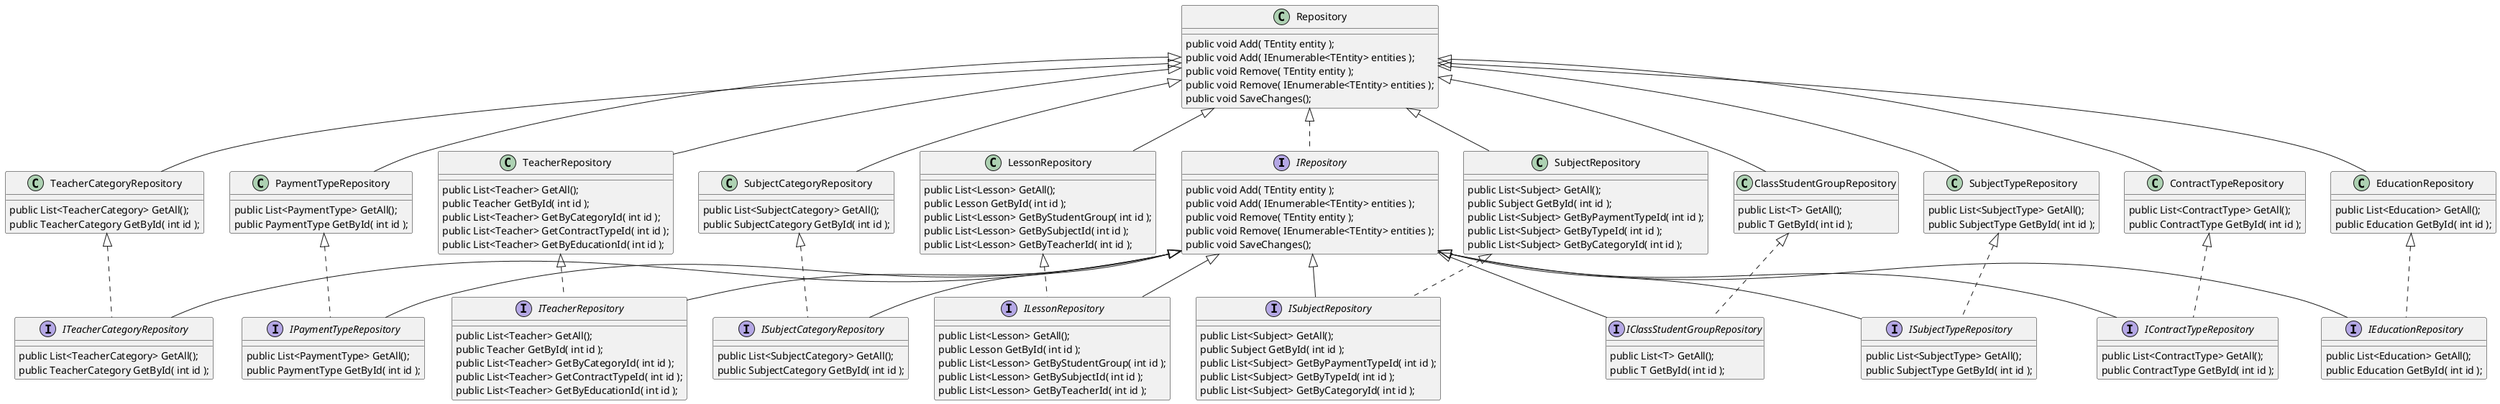 @startuml Code

interface IRepository
{
    public void Add( TEntity entity );
    public void Add( IEnumerable<TEntity> entities );
    public void Remove( TEntity entity );
    public void Remove( IEnumerable<TEntity> entities );
    public void SaveChanges();
}

interface ITeacherCategoryRepository
{
    public List<TeacherCategory> GetAll();
    public TeacherCategory GetById( int id );
}

interface IPaymentTypeRepository
{
    public List<PaymentType> GetAll();
    public PaymentType GetById( int id );
}

interface ITeacherRepository
{
    public List<Teacher> GetAll();
    public Teacher GetById( int id );
    public List<Teacher> GetByCategoryId( int id );
    public List<Teacher> GetContractTypeId( int id );
    public List<Teacher> GetByEducationId( int id );
}

interface ISubjectCategoryRepository
{
    public List<SubjectCategory> GetAll();
    public SubjectCategory GetById( int id );
}

interface ILessonRepository
{
    public List<Lesson> GetAll();
    public Lesson GetById( int id );
    public List<Lesson> GetByStudentGroup( int id );
    public List<Lesson> GetBySubjectId( int id );
    public List<Lesson> GetByTeacherId( int id );
}
interface ISubjectRepository
{
    public List<Subject> GetAll();
    public Subject GetById( int id );
    public List<Subject> GetByPaymentTypeId( int id );
    public List<Subject> GetByTypeId( int id );
    public List<Subject> GetByCategoryId( int id );
}

interface IClassStudentGroupRepository
{
    public List<T> GetAll();
    public T GetById( int id );
}

interface ISubjectTypeRepository
{
    public List<SubjectType> GetAll();
    public SubjectType GetById( int id );
}

interface IContractTypeRepository
{
    public List<ContractType> GetAll();
    public ContractType GetById( int id );
}

interface IEducationRepository
{
    public List<Education> GetAll();
    public Education GetById( int id );
}

class Repository
{
    public void Add( TEntity entity );
    public void Add( IEnumerable<TEntity> entities );
    public void Remove( TEntity entity );
    public void Remove( IEnumerable<TEntity> entities );
    public void SaveChanges();
}

class TeacherCategoryRepository
{
    public List<TeacherCategory> GetAll();
    public TeacherCategory GetById( int id );
}

class PaymentTypeRepository
{
    public List<PaymentType> GetAll();
    public PaymentType GetById( int id );
}

class TeacherRepository
{
    public List<Teacher> GetAll();
    public Teacher GetById( int id );
    public List<Teacher> GetByCategoryId( int id );
    public List<Teacher> GetContractTypeId( int id );
    public List<Teacher> GetByEducationId( int id );
}

class SubjectCategoryRepository
{
    public List<SubjectCategory> GetAll();
    public SubjectCategory GetById( int id );
}

class LessonRepository
{
    public List<Lesson> GetAll();
    public Lesson GetById( int id );
    public List<Lesson> GetByStudentGroup( int id );
    public List<Lesson> GetBySubjectId( int id );
    public List<Lesson> GetByTeacherId( int id );
}
class SubjectRepository
{
    public List<Subject> GetAll();
    public Subject GetById( int id );
    public List<Subject> GetByPaymentTypeId( int id );
    public List<Subject> GetByTypeId( int id );
    public List<Subject> GetByCategoryId( int id );
}

class ClassStudentGroupRepository
{
    public List<T> GetAll();
    public T GetById( int id );
}

class SubjectTypeRepository
{
    public List<SubjectType> GetAll();
    public SubjectType GetById( int id );
}

class ContractTypeRepository
{
    public List<ContractType> GetAll();
    public ContractType GetById( int id );
}

class EducationRepository
{
    public List<Education> GetAll();
    public Education GetById( int id );
}

IRepository <|-- IClassStudentGroupRepository
IRepository <|-- ITeacherCategoryRepository
IRepository <|-- IPaymentTypeRepository
IRepository <|-- ITeacherRepository
IRepository <|-- ISubjectCategoryRepository
IRepository <|-- ISubjectTypeRepository
IRepository <|-- IContractTypeRepository
IRepository <|-- IEducationRepository
IRepository <|-- ISubjectRepository
IRepository <|-- ILessonRepository

Repository <|-- ClassStudentGroupRepository
Repository <|-- TeacherCategoryRepository
Repository <|-- PaymentTypeRepository
Repository <|-- TeacherRepository
Repository <|-- SubjectCategoryRepository
Repository <|-- SubjectTypeRepository
Repository <|-- ContractTypeRepository
Repository <|-- EducationRepository
Repository <|-- SubjectRepository
Repository <|-- LessonRepository

Repository <|.. IRepository
ClassStudentGroupRepository <|.. IClassStudentGroupRepository
TeacherCategoryRepository <|.. ITeacherCategoryRepository
PaymentTypeRepository <|.. IPaymentTypeRepository
TeacherRepository <|.. ITeacherRepository
SubjectCategoryRepository <|.. ISubjectCategoryRepository
SubjectTypeRepository <|.. ISubjectTypeRepository
ContractTypeRepository <|.. IContractTypeRepository
EducationRepository <|.. IEducationRepository
SubjectRepository <|.. ISubjectRepository
LessonRepository <|.. ILessonRepository

@enduml